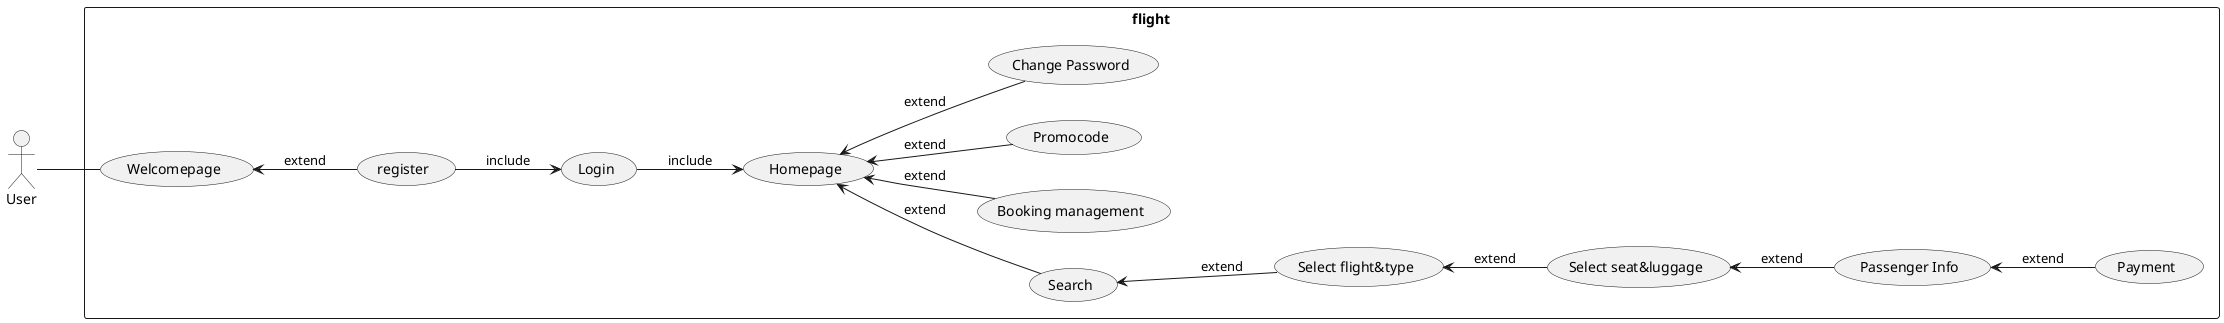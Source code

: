 @startuml userCaseDiagram

left to right direction
actor "User" as user
rectangle flight {
   usecase "Welcomepage" as welcomepage
   usecase "Search" as search
   usecase "Booking management" as managebooking
   usecase "Promocode" as promocode
   usecase "Payment" as payment
   usecase "Login" as login
   usecase "register" as register
   usecase "Select seat&luggage" as selectseats
   usecase "Select flight&type" as selectflight
   usecase "Passenger Info"as passengerinfo
   usecase "Homepage"  as homepage
   usecase "Change Password"  as changepassword
}
user -- welcomepage
register -up-> welcomepage:extend
register --> login:include
login --> homepage:include
search -up-> homepage:extend
selectflight -up-> search:extend
selectseats -up-> selectflight:extend
passengerinfo -up-> selectseats:extend
payment -up-> passengerinfo:extend
managebooking -up-> homepage:extend
promocode -up-> homepage:extend
changepassword -up-> homepage:extend
@enduml